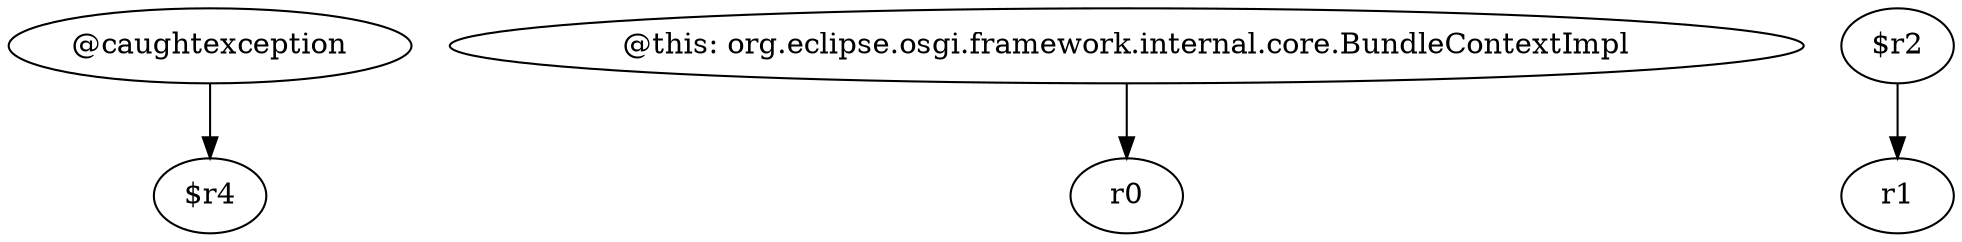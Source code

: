 digraph g {
0[label="@caughtexception"]
1[label="$r4"]
0->1[label=""]
2[label="@this: org.eclipse.osgi.framework.internal.core.BundleContextImpl"]
3[label="r0"]
2->3[label=""]
4[label="$r2"]
5[label="r1"]
4->5[label=""]
}